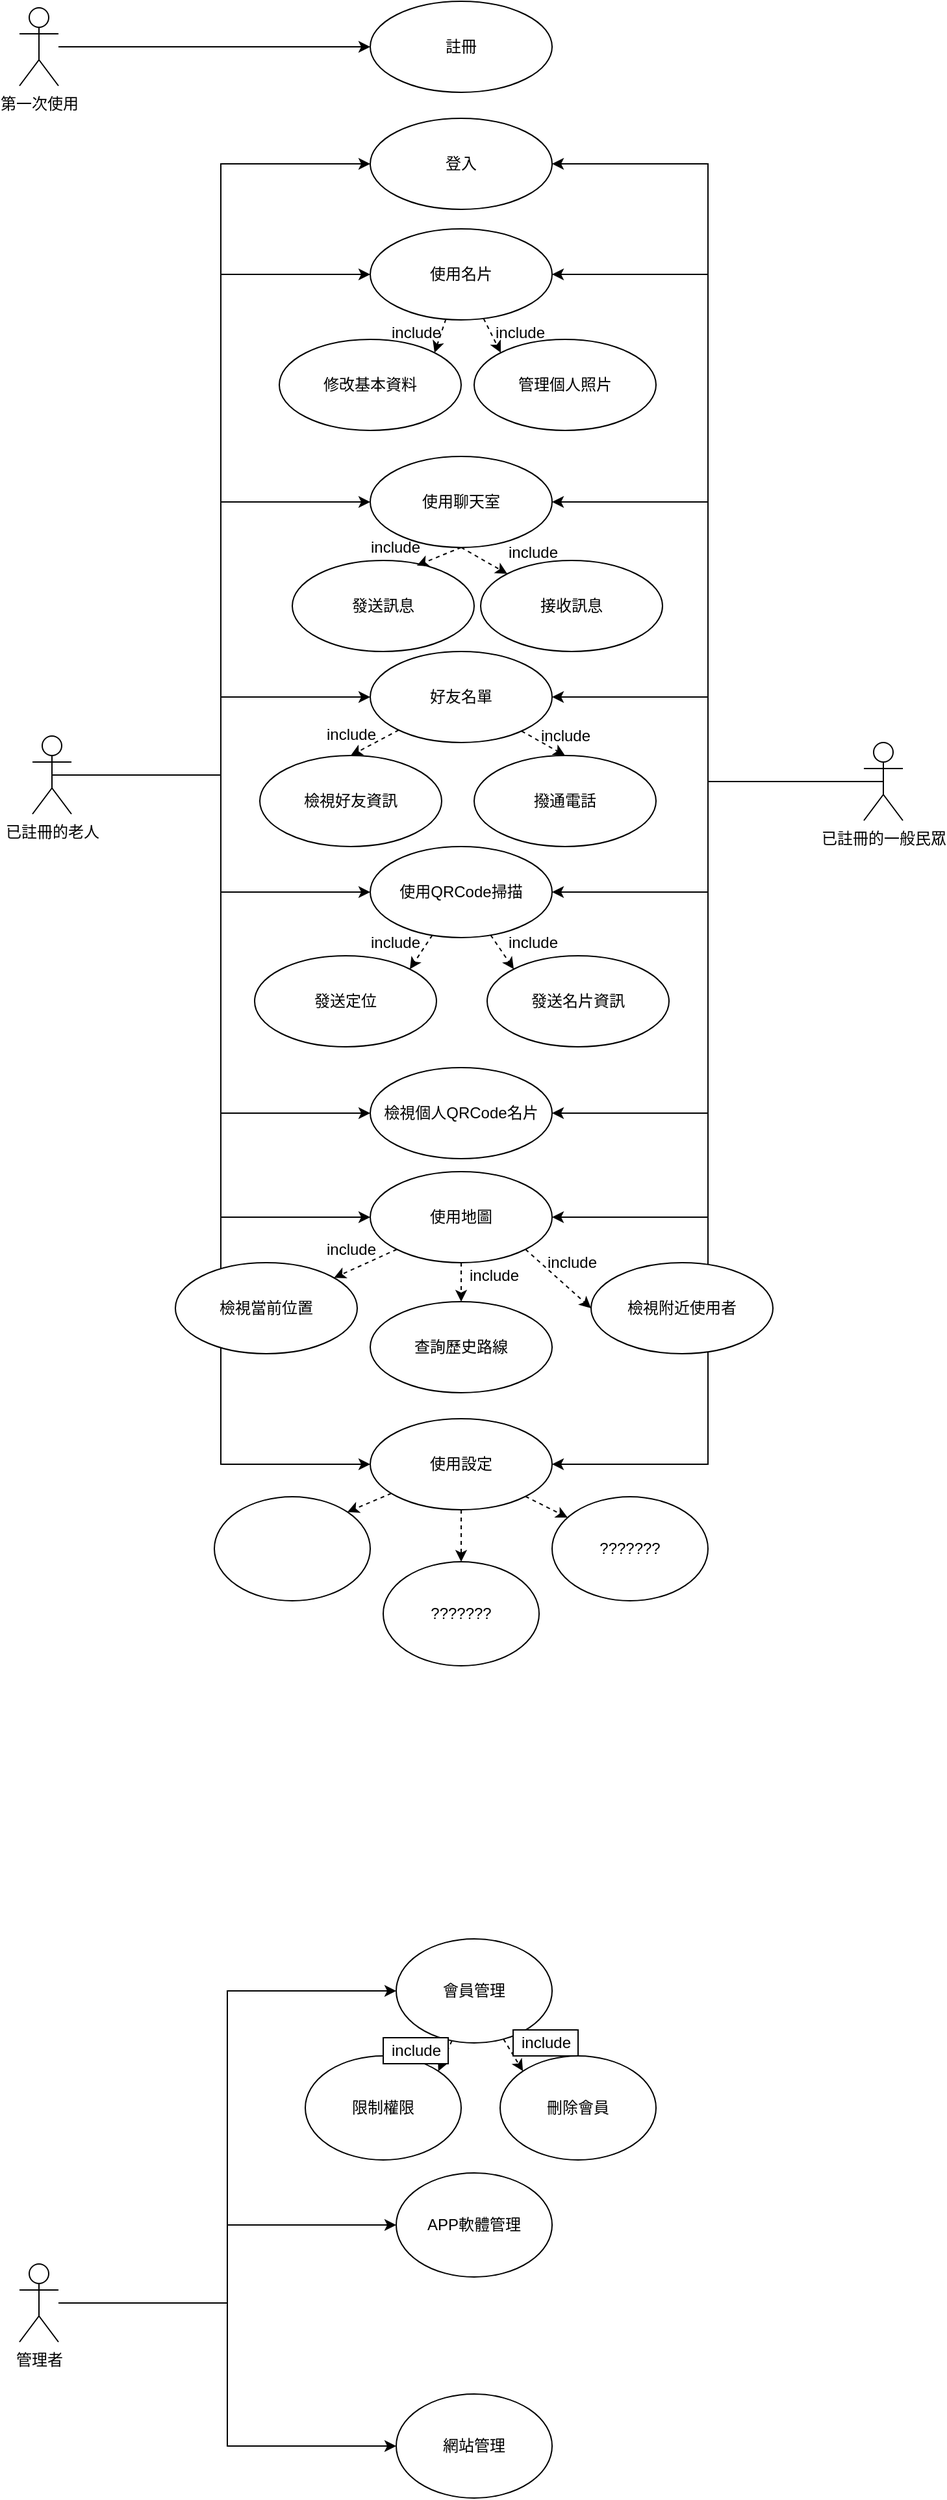 <mxfile version="15.6.8" type="github" pages="2">
  <diagram id="3pQnXrzSG3vX-jDDkCfl" name="使用個案圖">
    <mxGraphModel dx="1038" dy="536" grid="1" gridSize="10" guides="1" tooltips="1" connect="1" arrows="1" fold="1" page="1" pageScale="1" pageWidth="827" pageHeight="1169" math="0" shadow="0">
      <root>
        <mxCell id="0" />
        <mxCell id="1" parent="0" />
        <mxCell id="MmpGkMe2nX216u95FJ8I-1" value="註冊" style="ellipse;whiteSpace=wrap;html=1;fillColor=default;strokeColor=default;fontColor=default;" parent="1" vertex="1">
          <mxGeometry x="370" y="30" width="140" height="70" as="geometry" />
        </mxCell>
        <mxCell id="MmpGkMe2nX216u95FJ8I-3" style="edgeStyle=orthogonalEdgeStyle;rounded=0;orthogonalLoop=1;jettySize=auto;html=1;entryX=0;entryY=0.5;entryDx=0;entryDy=0;" parent="1" source="MmpGkMe2nX216u95FJ8I-2" target="MmpGkMe2nX216u95FJ8I-1" edge="1">
          <mxGeometry relative="1" as="geometry" />
        </mxCell>
        <mxCell id="MmpGkMe2nX216u95FJ8I-2" value="&lt;div&gt;第一次使用&lt;br&gt;&lt;/div&gt;" style="shape=umlActor;verticalLabelPosition=bottom;verticalAlign=top;html=1;fillColor=default;strokeColor=default;fontColor=default;" parent="1" vertex="1">
          <mxGeometry x="100" y="35" width="30" height="60" as="geometry" />
        </mxCell>
        <mxCell id="_9rkQAgJzxw9d2bGMF5m-8" style="edgeStyle=orthogonalEdgeStyle;rounded=0;orthogonalLoop=1;jettySize=auto;html=1;exitX=0.5;exitY=0.5;exitDx=0;exitDy=0;exitPerimeter=0;labelBackgroundColor=default;fontColor=default;strokeColor=default;entryX=0;entryY=0.5;entryDx=0;entryDy=0;" parent="1" source="MmpGkMe2nX216u95FJ8I-4" target="_9rkQAgJzxw9d2bGMF5m-7" edge="1">
          <mxGeometry relative="1" as="geometry">
            <mxPoint x="380" y="280" as="targetPoint" />
          </mxGeometry>
        </mxCell>
        <mxCell id="_9rkQAgJzxw9d2bGMF5m-47" style="edgeStyle=orthogonalEdgeStyle;rounded=0;orthogonalLoop=1;jettySize=auto;html=1;entryX=0;entryY=0.5;entryDx=0;entryDy=0;labelBackgroundColor=default;fontColor=default;endArrow=classic;endFill=1;strokeColor=default;" parent="1" source="MmpGkMe2nX216u95FJ8I-4" target="_9rkQAgJzxw9d2bGMF5m-11" edge="1">
          <mxGeometry relative="1" as="geometry" />
        </mxCell>
        <mxCell id="_9rkQAgJzxw9d2bGMF5m-49" style="edgeStyle=orthogonalEdgeStyle;rounded=0;orthogonalLoop=1;jettySize=auto;html=1;entryX=0;entryY=0.5;entryDx=0;entryDy=0;labelBackgroundColor=default;fontColor=default;endArrow=classic;endFill=1;strokeColor=default;" parent="1" source="MmpGkMe2nX216u95FJ8I-4" target="_9rkQAgJzxw9d2bGMF5m-17" edge="1">
          <mxGeometry relative="1" as="geometry" />
        </mxCell>
        <mxCell id="_9rkQAgJzxw9d2bGMF5m-51" style="edgeStyle=orthogonalEdgeStyle;rounded=0;orthogonalLoop=1;jettySize=auto;html=1;entryX=0;entryY=0.5;entryDx=0;entryDy=0;labelBackgroundColor=default;fontColor=default;endArrow=classic;endFill=1;strokeColor=default;" parent="1" source="MmpGkMe2nX216u95FJ8I-4" target="_9rkQAgJzxw9d2bGMF5m-16" edge="1">
          <mxGeometry relative="1" as="geometry" />
        </mxCell>
        <mxCell id="_9rkQAgJzxw9d2bGMF5m-52" style="edgeStyle=orthogonalEdgeStyle;rounded=0;orthogonalLoop=1;jettySize=auto;html=1;entryX=0;entryY=0.5;entryDx=0;entryDy=0;labelBackgroundColor=default;fontColor=default;endArrow=classic;endFill=1;strokeColor=default;" parent="1" source="MmpGkMe2nX216u95FJ8I-4" target="_9rkQAgJzxw9d2bGMF5m-20" edge="1">
          <mxGeometry relative="1" as="geometry" />
        </mxCell>
        <mxCell id="_9rkQAgJzxw9d2bGMF5m-54" style="edgeStyle=orthogonalEdgeStyle;rounded=0;orthogonalLoop=1;jettySize=auto;html=1;entryX=0;entryY=0.5;entryDx=0;entryDy=0;labelBackgroundColor=default;fontColor=default;endArrow=classic;endFill=1;strokeColor=default;" parent="1" source="MmpGkMe2nX216u95FJ8I-4" target="_9rkQAgJzxw9d2bGMF5m-53" edge="1">
          <mxGeometry relative="1" as="geometry" />
        </mxCell>
        <mxCell id="_9rkQAgJzxw9d2bGMF5m-95" style="edgeStyle=orthogonalEdgeStyle;rounded=0;orthogonalLoop=1;jettySize=auto;html=1;entryX=0;entryY=0.5;entryDx=0;entryDy=0;labelBackgroundColor=default;fontColor=default;endArrow=classic;endFill=1;strokeColor=default;" parent="1" source="MmpGkMe2nX216u95FJ8I-4" target="_9rkQAgJzxw9d2bGMF5m-94" edge="1">
          <mxGeometry relative="1" as="geometry" />
        </mxCell>
        <mxCell id="_9rkQAgJzxw9d2bGMF5m-109" style="edgeStyle=orthogonalEdgeStyle;rounded=0;orthogonalLoop=1;jettySize=auto;html=1;entryX=0;entryY=0.5;entryDx=0;entryDy=0;labelBackgroundColor=default;fontColor=default;endArrow=classic;endFill=1;strokeColor=default;" parent="1" source="MmpGkMe2nX216u95FJ8I-4" target="_9rkQAgJzxw9d2bGMF5m-15" edge="1">
          <mxGeometry relative="1" as="geometry" />
        </mxCell>
        <mxCell id="MmpGkMe2nX216u95FJ8I-4" value="&lt;div&gt;已註冊的老人&lt;/div&gt;&lt;div&gt;&lt;br&gt;&lt;/div&gt;" style="shape=umlActor;verticalLabelPosition=bottom;verticalAlign=top;html=1;fillColor=default;strokeColor=default;fontColor=default;" parent="1" vertex="1">
          <mxGeometry x="110" y="595" width="30" height="60" as="geometry" />
        </mxCell>
        <mxCell id="_9rkQAgJzxw9d2bGMF5m-9" style="edgeStyle=orthogonalEdgeStyle;rounded=0;orthogonalLoop=1;jettySize=auto;html=1;exitX=0.5;exitY=0.5;exitDx=0;exitDy=0;exitPerimeter=0;entryX=1;entryY=0.5;entryDx=0;entryDy=0;labelBackgroundColor=default;fontColor=default;strokeColor=default;" parent="1" source="_9rkQAgJzxw9d2bGMF5m-2" target="_9rkQAgJzxw9d2bGMF5m-7" edge="1">
          <mxGeometry relative="1" as="geometry" />
        </mxCell>
        <mxCell id="_9rkQAgJzxw9d2bGMF5m-59" style="edgeStyle=orthogonalEdgeStyle;rounded=0;orthogonalLoop=1;jettySize=auto;html=1;entryX=1;entryY=0.5;entryDx=0;entryDy=0;labelBackgroundColor=default;fontColor=default;endArrow=classic;endFill=1;strokeColor=default;" parent="1" source="_9rkQAgJzxw9d2bGMF5m-2" target="_9rkQAgJzxw9d2bGMF5m-11" edge="1">
          <mxGeometry relative="1" as="geometry" />
        </mxCell>
        <mxCell id="_9rkQAgJzxw9d2bGMF5m-61" style="edgeStyle=orthogonalEdgeStyle;rounded=0;orthogonalLoop=1;jettySize=auto;html=1;entryX=1;entryY=0.5;entryDx=0;entryDy=0;labelBackgroundColor=default;fontColor=default;endArrow=classic;endFill=1;strokeColor=default;" parent="1" source="_9rkQAgJzxw9d2bGMF5m-2" target="_9rkQAgJzxw9d2bGMF5m-17" edge="1">
          <mxGeometry relative="1" as="geometry" />
        </mxCell>
        <mxCell id="_9rkQAgJzxw9d2bGMF5m-62" style="edgeStyle=orthogonalEdgeStyle;rounded=0;orthogonalLoop=1;jettySize=auto;html=1;entryX=1;entryY=0.5;entryDx=0;entryDy=0;labelBackgroundColor=default;fontColor=default;endArrow=classic;endFill=1;strokeColor=default;" parent="1" source="_9rkQAgJzxw9d2bGMF5m-2" target="_9rkQAgJzxw9d2bGMF5m-15" edge="1">
          <mxGeometry relative="1" as="geometry" />
        </mxCell>
        <mxCell id="_9rkQAgJzxw9d2bGMF5m-63" style="edgeStyle=orthogonalEdgeStyle;rounded=0;orthogonalLoop=1;jettySize=auto;html=1;entryX=1;entryY=0.5;entryDx=0;entryDy=0;labelBackgroundColor=default;fontColor=default;endArrow=classic;endFill=1;strokeColor=default;" parent="1" source="_9rkQAgJzxw9d2bGMF5m-2" target="_9rkQAgJzxw9d2bGMF5m-16" edge="1">
          <mxGeometry relative="1" as="geometry" />
        </mxCell>
        <mxCell id="_9rkQAgJzxw9d2bGMF5m-64" style="edgeStyle=orthogonalEdgeStyle;rounded=0;orthogonalLoop=1;jettySize=auto;html=1;entryX=1;entryY=0.5;entryDx=0;entryDy=0;labelBackgroundColor=default;fontColor=default;endArrow=classic;endFill=1;strokeColor=default;" parent="1" source="_9rkQAgJzxw9d2bGMF5m-2" target="_9rkQAgJzxw9d2bGMF5m-20" edge="1">
          <mxGeometry relative="1" as="geometry" />
        </mxCell>
        <mxCell id="_9rkQAgJzxw9d2bGMF5m-65" style="edgeStyle=orthogonalEdgeStyle;rounded=0;orthogonalLoop=1;jettySize=auto;html=1;entryX=1;entryY=0.5;entryDx=0;entryDy=0;labelBackgroundColor=default;fontColor=default;endArrow=classic;endFill=1;strokeColor=default;" parent="1" source="_9rkQAgJzxw9d2bGMF5m-2" target="_9rkQAgJzxw9d2bGMF5m-53" edge="1">
          <mxGeometry relative="1" as="geometry" />
        </mxCell>
        <mxCell id="_9rkQAgJzxw9d2bGMF5m-96" style="edgeStyle=orthogonalEdgeStyle;rounded=0;orthogonalLoop=1;jettySize=auto;html=1;labelBackgroundColor=default;fontColor=default;endArrow=classic;endFill=1;strokeColor=default;" parent="1" source="_9rkQAgJzxw9d2bGMF5m-2" target="_9rkQAgJzxw9d2bGMF5m-94" edge="1">
          <mxGeometry relative="1" as="geometry" />
        </mxCell>
        <mxCell id="_9rkQAgJzxw9d2bGMF5m-2" value="已註冊的一般民眾" style="shape=umlActor;verticalLabelPosition=bottom;verticalAlign=top;html=1;fillColor=default;strokeColor=default;fontColor=default;" parent="1" vertex="1">
          <mxGeometry x="750" y="600" width="30" height="60" as="geometry" />
        </mxCell>
        <mxCell id="_9rkQAgJzxw9d2bGMF5m-7" value="登入" style="ellipse;whiteSpace=wrap;html=1;fillColor=default;strokeColor=default;fontColor=default;" parent="1" vertex="1">
          <mxGeometry x="370" y="120" width="140" height="70" as="geometry" />
        </mxCell>
        <mxCell id="_9rkQAgJzxw9d2bGMF5m-79" style="edgeStyle=orthogonalEdgeStyle;rounded=0;orthogonalLoop=1;jettySize=auto;html=1;entryX=0;entryY=0.5;entryDx=0;entryDy=0;labelBackgroundColor=default;fontColor=default;endArrow=classic;endFill=1;strokeColor=default;" parent="1" source="_9rkQAgJzxw9d2bGMF5m-10" target="_9rkQAgJzxw9d2bGMF5m-66" edge="1">
          <mxGeometry relative="1" as="geometry" />
        </mxCell>
        <mxCell id="_9rkQAgJzxw9d2bGMF5m-80" style="edgeStyle=orthogonalEdgeStyle;rounded=0;orthogonalLoop=1;jettySize=auto;html=1;entryX=0;entryY=0.5;entryDx=0;entryDy=0;labelBackgroundColor=default;fontColor=default;endArrow=classic;endFill=1;strokeColor=default;" parent="1" source="_9rkQAgJzxw9d2bGMF5m-10" target="_9rkQAgJzxw9d2bGMF5m-77" edge="1">
          <mxGeometry relative="1" as="geometry" />
        </mxCell>
        <mxCell id="_9rkQAgJzxw9d2bGMF5m-81" style="edgeStyle=orthogonalEdgeStyle;rounded=0;orthogonalLoop=1;jettySize=auto;html=1;entryX=0;entryY=0.5;entryDx=0;entryDy=0;labelBackgroundColor=default;fontColor=default;endArrow=classic;endFill=1;strokeColor=default;" parent="1" source="_9rkQAgJzxw9d2bGMF5m-10" target="_9rkQAgJzxw9d2bGMF5m-78" edge="1">
          <mxGeometry relative="1" as="geometry" />
        </mxCell>
        <mxCell id="_9rkQAgJzxw9d2bGMF5m-10" value="管理者" style="shape=umlActor;verticalLabelPosition=bottom;verticalAlign=top;html=1;fillColor=default;strokeColor=default;fontColor=default;" parent="1" vertex="1">
          <mxGeometry x="100" y="1770" width="30" height="60" as="geometry" />
        </mxCell>
        <mxCell id="_9rkQAgJzxw9d2bGMF5m-71" style="rounded=0;orthogonalLoop=1;jettySize=auto;html=1;entryX=0;entryY=0;entryDx=0;entryDy=0;labelBackgroundColor=default;fontColor=default;endArrow=classic;endFill=1;strokeColor=default;dashed=1;" parent="1" source="_9rkQAgJzxw9d2bGMF5m-11" target="_9rkQAgJzxw9d2bGMF5m-70" edge="1">
          <mxGeometry relative="1" as="geometry" />
        </mxCell>
        <mxCell id="_9rkQAgJzxw9d2bGMF5m-72" style="edgeStyle=none;rounded=0;orthogonalLoop=1;jettySize=auto;html=1;entryX=1;entryY=0;entryDx=0;entryDy=0;dashed=1;labelBackgroundColor=default;fontColor=default;endArrow=classic;endFill=1;strokeColor=default;" parent="1" source="_9rkQAgJzxw9d2bGMF5m-11" target="_9rkQAgJzxw9d2bGMF5m-69" edge="1">
          <mxGeometry relative="1" as="geometry" />
        </mxCell>
        <mxCell id="_9rkQAgJzxw9d2bGMF5m-11" value="使用名片" style="ellipse;whiteSpace=wrap;html=1;fillColor=default;strokeColor=default;fontColor=default;" parent="1" vertex="1">
          <mxGeometry x="370" y="205" width="140" height="70" as="geometry" />
        </mxCell>
        <mxCell id="_9rkQAgJzxw9d2bGMF5m-12" value="&lt;div&gt;發送定位&lt;/div&gt;" style="ellipse;whiteSpace=wrap;html=1;fillColor=default;strokeColor=default;fontColor=default;" parent="1" vertex="1">
          <mxGeometry x="281" y="764" width="140" height="70" as="geometry" />
        </mxCell>
        <mxCell id="_9rkQAgJzxw9d2bGMF5m-106" style="edgeStyle=none;rounded=0;orthogonalLoop=1;jettySize=auto;html=1;entryX=0;entryY=0;entryDx=0;entryDy=0;dashed=1;labelBackgroundColor=default;fontColor=default;endArrow=classic;endFill=1;strokeColor=default;" parent="1" source="_9rkQAgJzxw9d2bGMF5m-15" target="_9rkQAgJzxw9d2bGMF5m-103" edge="1">
          <mxGeometry relative="1" as="geometry" />
        </mxCell>
        <mxCell id="_9rkQAgJzxw9d2bGMF5m-107" style="edgeStyle=none;rounded=0;orthogonalLoop=1;jettySize=auto;html=1;entryX=1;entryY=0;entryDx=0;entryDy=0;dashed=1;labelBackgroundColor=default;fontColor=default;endArrow=classic;endFill=1;strokeColor=default;" parent="1" source="_9rkQAgJzxw9d2bGMF5m-15" target="_9rkQAgJzxw9d2bGMF5m-12" edge="1">
          <mxGeometry relative="1" as="geometry" />
        </mxCell>
        <mxCell id="_9rkQAgJzxw9d2bGMF5m-15" value="使用QRCode掃描" style="ellipse;whiteSpace=wrap;html=1;fillColor=default;strokeColor=default;fontColor=default;" parent="1" vertex="1">
          <mxGeometry x="370" y="680" width="140" height="70" as="geometry" />
        </mxCell>
        <mxCell id="_9rkQAgJzxw9d2bGMF5m-16" value="檢視個人QRCode名片" style="ellipse;whiteSpace=wrap;html=1;fillColor=default;strokeColor=default;fontColor=default;" parent="1" vertex="1">
          <mxGeometry x="370" y="850" width="140" height="70" as="geometry" />
        </mxCell>
        <mxCell id="_9rkQAgJzxw9d2bGMF5m-17" value="使用聊天室" style="ellipse;whiteSpace=wrap;html=1;fillColor=default;strokeColor=default;fontColor=default;" parent="1" vertex="1">
          <mxGeometry x="370" y="380" width="140" height="70" as="geometry" />
        </mxCell>
        <mxCell id="_9rkQAgJzxw9d2bGMF5m-18" value="&lt;div&gt;檢視當前位置&lt;/div&gt;" style="ellipse;whiteSpace=wrap;html=1;fillColor=default;strokeColor=default;fontColor=default;" parent="1" vertex="1">
          <mxGeometry x="220" y="1000" width="140" height="70" as="geometry" />
        </mxCell>
        <mxCell id="_9rkQAgJzxw9d2bGMF5m-19" value="查詢歷史路線" style="ellipse;whiteSpace=wrap;html=1;fillColor=default;strokeColor=default;fontColor=default;" parent="1" vertex="1">
          <mxGeometry x="370" y="1030" width="140" height="70" as="geometry" />
        </mxCell>
        <mxCell id="_9rkQAgJzxw9d2bGMF5m-20" value="&lt;div&gt;使用地圖&lt;/div&gt;" style="ellipse;whiteSpace=wrap;html=1;fillColor=default;strokeColor=default;fontColor=default;" parent="1" vertex="1">
          <mxGeometry x="370" y="930" width="140" height="70" as="geometry" />
        </mxCell>
        <mxCell id="_9rkQAgJzxw9d2bGMF5m-21" value="發送訊息" style="ellipse;whiteSpace=wrap;html=1;fillColor=default;strokeColor=default;fontColor=default;" parent="1" vertex="1">
          <mxGeometry x="310" y="460" width="140" height="70" as="geometry" />
        </mxCell>
        <mxCell id="_9rkQAgJzxw9d2bGMF5m-22" value="接收訊息" style="ellipse;whiteSpace=wrap;html=1;fillColor=default;strokeColor=default;fontColor=default;" parent="1" vertex="1">
          <mxGeometry x="455" y="460" width="140" height="70" as="geometry" />
        </mxCell>
        <mxCell id="_9rkQAgJzxw9d2bGMF5m-24" value="" style="endArrow=classic;html=1;rounded=0;labelBackgroundColor=default;fontColor=default;strokeColor=default;entryX=0.685;entryY=0.055;entryDx=0;entryDy=0;entryPerimeter=0;exitX=0.5;exitY=1;exitDx=0;exitDy=0;dashed=1;endFill=1;" parent="1" source="_9rkQAgJzxw9d2bGMF5m-17" target="_9rkQAgJzxw9d2bGMF5m-21" edge="1">
          <mxGeometry width="50" height="50" relative="1" as="geometry">
            <mxPoint x="510" y="350" as="sourcePoint" />
            <mxPoint x="560" y="300" as="targetPoint" />
          </mxGeometry>
        </mxCell>
        <mxCell id="_9rkQAgJzxw9d2bGMF5m-25" value="" style="endArrow=classic;dashed=1;html=1;rounded=0;labelBackgroundColor=default;fontColor=default;strokeColor=default;entryX=0;entryY=0;entryDx=0;entryDy=0;exitX=0.5;exitY=1;exitDx=0;exitDy=0;endFill=1;" parent="1" source="_9rkQAgJzxw9d2bGMF5m-17" target="_9rkQAgJzxw9d2bGMF5m-22" edge="1">
          <mxGeometry width="50" height="50" relative="1" as="geometry">
            <mxPoint x="490" y="490" as="sourcePoint" />
            <mxPoint x="540" y="440" as="targetPoint" />
          </mxGeometry>
        </mxCell>
        <mxCell id="_9rkQAgJzxw9d2bGMF5m-27" value="include" style="text;html=1;align=center;verticalAlign=middle;resizable=0;points=[];autosize=1;strokeColor=none;fillColor=none;fontColor=default;" parent="1" vertex="1">
          <mxGeometry x="364" y="440" width="50" height="20" as="geometry" />
        </mxCell>
        <mxCell id="_9rkQAgJzxw9d2bGMF5m-32" value="" style="endArrow=classic;html=1;rounded=0;dashed=1;labelBackgroundColor=default;fontColor=default;strokeColor=default;exitX=0;exitY=1;exitDx=0;exitDy=0;" parent="1" source="_9rkQAgJzxw9d2bGMF5m-20" target="_9rkQAgJzxw9d2bGMF5m-18" edge="1">
          <mxGeometry width="50" height="50" relative="1" as="geometry">
            <mxPoint x="500" y="850" as="sourcePoint" />
            <mxPoint x="570" y="850" as="targetPoint" />
          </mxGeometry>
        </mxCell>
        <mxCell id="_9rkQAgJzxw9d2bGMF5m-33" value="" style="endArrow=classic;html=1;rounded=0;dashed=1;labelBackgroundColor=default;fontColor=default;strokeColor=default;exitX=0.5;exitY=1;exitDx=0;exitDy=0;" parent="1" source="_9rkQAgJzxw9d2bGMF5m-20" target="_9rkQAgJzxw9d2bGMF5m-19" edge="1">
          <mxGeometry width="50" height="50" relative="1" as="geometry">
            <mxPoint x="502.72" y="900.0" as="sourcePoint" />
            <mxPoint x="580" y="859.6" as="targetPoint" />
          </mxGeometry>
        </mxCell>
        <mxCell id="_9rkQAgJzxw9d2bGMF5m-34" value="檢視附近使用者" style="ellipse;whiteSpace=wrap;html=1;fillColor=default;strokeColor=default;fontColor=default;" parent="1" vertex="1">
          <mxGeometry x="540" y="1000" width="140" height="70" as="geometry" />
        </mxCell>
        <mxCell id="_9rkQAgJzxw9d2bGMF5m-36" value="include" style="text;html=1;align=center;verticalAlign=middle;resizable=0;points=[];autosize=1;strokeColor=none;fillColor=none;fontColor=default;" parent="1" vertex="1">
          <mxGeometry x="364" y="744" width="50" height="20" as="geometry" />
        </mxCell>
        <mxCell id="_9rkQAgJzxw9d2bGMF5m-37" value="include" style="text;html=1;align=center;verticalAlign=middle;resizable=0;points=[];autosize=1;strokeColor=none;fillColor=none;fontColor=default;" parent="1" vertex="1">
          <mxGeometry x="330" y="980" width="50" height="20" as="geometry" />
        </mxCell>
        <mxCell id="_9rkQAgJzxw9d2bGMF5m-38" value="include" style="text;html=1;align=center;verticalAlign=middle;resizable=0;points=[];autosize=1;strokeColor=none;fillColor=none;fontColor=default;" parent="1" vertex="1">
          <mxGeometry x="440" y="1000" width="50" height="20" as="geometry" />
        </mxCell>
        <mxCell id="_9rkQAgJzxw9d2bGMF5m-41" value="include" style="text;html=1;align=center;verticalAlign=middle;resizable=0;points=[];autosize=1;strokeColor=none;fillColor=none;fontColor=default;" parent="1" vertex="1">
          <mxGeometry x="500" y="990" width="50" height="20" as="geometry" />
        </mxCell>
        <mxCell id="_9rkQAgJzxw9d2bGMF5m-43" value="" style="endArrow=classic;html=1;rounded=0;dashed=1;labelBackgroundColor=default;fontColor=default;strokeColor=default;entryX=0;entryY=0.5;entryDx=0;entryDy=0;exitX=1;exitY=1;exitDx=0;exitDy=0;" parent="1" source="_9rkQAgJzxw9d2bGMF5m-20" target="_9rkQAgJzxw9d2bGMF5m-34" edge="1">
          <mxGeometry width="50" height="50" relative="1" as="geometry">
            <mxPoint x="520" y="665" as="sourcePoint" />
            <mxPoint x="590" y="665" as="targetPoint" />
          </mxGeometry>
        </mxCell>
        <mxCell id="_9rkQAgJzxw9d2bGMF5m-88" style="edgeStyle=none;rounded=0;orthogonalLoop=1;jettySize=auto;html=1;dashed=1;labelBackgroundColor=default;fontColor=default;endArrow=classic;endFill=1;strokeColor=default;" parent="1" source="_9rkQAgJzxw9d2bGMF5m-53" target="_9rkQAgJzxw9d2bGMF5m-87" edge="1">
          <mxGeometry relative="1" as="geometry" />
        </mxCell>
        <mxCell id="_9rkQAgJzxw9d2bGMF5m-91" style="edgeStyle=none;rounded=0;orthogonalLoop=1;jettySize=auto;html=1;entryX=0.5;entryY=0;entryDx=0;entryDy=0;dashed=1;labelBackgroundColor=default;fontColor=default;endArrow=classic;endFill=1;strokeColor=default;" parent="1" source="_9rkQAgJzxw9d2bGMF5m-53" target="_9rkQAgJzxw9d2bGMF5m-89" edge="1">
          <mxGeometry relative="1" as="geometry" />
        </mxCell>
        <mxCell id="_9rkQAgJzxw9d2bGMF5m-92" style="edgeStyle=none;rounded=0;orthogonalLoop=1;jettySize=auto;html=1;entryX=1;entryY=0;entryDx=0;entryDy=0;dashed=1;labelBackgroundColor=default;fontColor=default;endArrow=classic;endFill=1;strokeColor=default;" parent="1" source="_9rkQAgJzxw9d2bGMF5m-53" target="_9rkQAgJzxw9d2bGMF5m-90" edge="1">
          <mxGeometry relative="1" as="geometry" />
        </mxCell>
        <mxCell id="_9rkQAgJzxw9d2bGMF5m-53" value="使用設定" style="ellipse;whiteSpace=wrap;html=1;fillColor=default;strokeColor=default;fontColor=default;" parent="1" vertex="1">
          <mxGeometry x="370" y="1120" width="140" height="70" as="geometry" />
        </mxCell>
        <mxCell id="_9rkQAgJzxw9d2bGMF5m-82" style="rounded=0;orthogonalLoop=1;jettySize=auto;html=1;entryX=1;entryY=0;entryDx=0;entryDy=0;labelBackgroundColor=default;fontColor=default;endArrow=classic;endFill=1;strokeColor=default;dashed=1;" parent="1" source="_9rkQAgJzxw9d2bGMF5m-66" target="_9rkQAgJzxw9d2bGMF5m-68" edge="1">
          <mxGeometry relative="1" as="geometry" />
        </mxCell>
        <mxCell id="_9rkQAgJzxw9d2bGMF5m-83" style="edgeStyle=none;rounded=0;orthogonalLoop=1;jettySize=auto;html=1;entryX=0;entryY=0;entryDx=0;entryDy=0;dashed=1;labelBackgroundColor=default;fontColor=default;endArrow=classic;endFill=1;strokeColor=default;" parent="1" source="_9rkQAgJzxw9d2bGMF5m-66" target="_9rkQAgJzxw9d2bGMF5m-67" edge="1">
          <mxGeometry relative="1" as="geometry" />
        </mxCell>
        <mxCell id="_9rkQAgJzxw9d2bGMF5m-66" value="會員管理" style="ellipse;whiteSpace=wrap;html=1;fontColor=default;strokeColor=default;fillColor=default;" parent="1" vertex="1">
          <mxGeometry x="390" y="1520" width="120" height="80" as="geometry" />
        </mxCell>
        <mxCell id="_9rkQAgJzxw9d2bGMF5m-67" value="刪除會員" style="ellipse;whiteSpace=wrap;html=1;fontColor=default;strokeColor=default;fillColor=default;" parent="1" vertex="1">
          <mxGeometry x="470" y="1610" width="120" height="80" as="geometry" />
        </mxCell>
        <mxCell id="_9rkQAgJzxw9d2bGMF5m-68" value="&lt;div&gt;限制權限&lt;br&gt;&lt;/div&gt;" style="ellipse;whiteSpace=wrap;html=1;fontColor=default;strokeColor=default;fillColor=default;" parent="1" vertex="1">
          <mxGeometry x="320" y="1610" width="120" height="80" as="geometry" />
        </mxCell>
        <mxCell id="_9rkQAgJzxw9d2bGMF5m-69" value="修改基本資料" style="ellipse;whiteSpace=wrap;html=1;fillColor=default;strokeColor=default;fontColor=default;" parent="1" vertex="1">
          <mxGeometry x="300" y="290" width="140" height="70" as="geometry" />
        </mxCell>
        <mxCell id="_9rkQAgJzxw9d2bGMF5m-70" value="管理個人照片" style="ellipse;whiteSpace=wrap;html=1;fillColor=default;strokeColor=default;fontColor=default;" parent="1" vertex="1">
          <mxGeometry x="450" y="290" width="140" height="70" as="geometry" />
        </mxCell>
        <mxCell id="_9rkQAgJzxw9d2bGMF5m-74" value="include" style="text;html=1;align=center;verticalAlign=middle;resizable=0;points=[];autosize=1;strokeColor=none;fillColor=none;fontColor=default;" parent="1" vertex="1">
          <mxGeometry x="460" y="275" width="50" height="20" as="geometry" />
        </mxCell>
        <mxCell id="_9rkQAgJzxw9d2bGMF5m-75" value="include" style="text;html=1;align=center;verticalAlign=middle;resizable=0;points=[];autosize=1;strokeColor=none;fillColor=none;fontColor=default;" parent="1" vertex="1">
          <mxGeometry x="380" y="275" width="50" height="20" as="geometry" />
        </mxCell>
        <mxCell id="_9rkQAgJzxw9d2bGMF5m-77" value="APP軟體管理" style="ellipse;whiteSpace=wrap;html=1;fontColor=default;strokeColor=default;fillColor=default;" parent="1" vertex="1">
          <mxGeometry x="390" y="1700" width="120" height="80" as="geometry" />
        </mxCell>
        <mxCell id="_9rkQAgJzxw9d2bGMF5m-78" value="網站管理" style="ellipse;whiteSpace=wrap;html=1;fontColor=default;strokeColor=default;fillColor=default;" parent="1" vertex="1">
          <mxGeometry x="390" y="1870" width="120" height="80" as="geometry" />
        </mxCell>
        <mxCell id="_9rkQAgJzxw9d2bGMF5m-84" value="include" style="text;html=1;align=center;verticalAlign=middle;resizable=0;points=[];autosize=1;strokeColor=default;fillColor=default;fontColor=default;" parent="1" vertex="1">
          <mxGeometry x="480" y="1590" width="50" height="20" as="geometry" />
        </mxCell>
        <mxCell id="_9rkQAgJzxw9d2bGMF5m-85" value="include" style="text;html=1;align=center;verticalAlign=middle;resizable=0;points=[];autosize=1;strokeColor=default;fillColor=default;fontColor=default;" parent="1" vertex="1">
          <mxGeometry x="380" y="1596" width="50" height="20" as="geometry" />
        </mxCell>
        <mxCell id="_9rkQAgJzxw9d2bGMF5m-87" value="???????" style="ellipse;whiteSpace=wrap;html=1;fontColor=default;strokeColor=default;fillColor=default;" parent="1" vertex="1">
          <mxGeometry x="510" y="1180" width="120" height="80" as="geometry" />
        </mxCell>
        <mxCell id="_9rkQAgJzxw9d2bGMF5m-89" value="???????" style="ellipse;whiteSpace=wrap;html=1;fontColor=default;strokeColor=default;fillColor=default;" parent="1" vertex="1">
          <mxGeometry x="380" y="1230" width="120" height="80" as="geometry" />
        </mxCell>
        <mxCell id="_9rkQAgJzxw9d2bGMF5m-90" value="" style="ellipse;whiteSpace=wrap;html=1;fontColor=default;strokeColor=default;fillColor=default;" parent="1" vertex="1">
          <mxGeometry x="250" y="1180" width="120" height="80" as="geometry" />
        </mxCell>
        <mxCell id="_9rkQAgJzxw9d2bGMF5m-93" value="include" style="text;html=1;align=center;verticalAlign=middle;resizable=0;points=[];autosize=1;strokeColor=none;fillColor=none;fontColor=default;" parent="1" vertex="1">
          <mxGeometry x="470" y="444" width="50" height="20" as="geometry" />
        </mxCell>
        <mxCell id="_9rkQAgJzxw9d2bGMF5m-101" style="edgeStyle=none;rounded=0;orthogonalLoop=1;jettySize=auto;html=1;entryX=0.5;entryY=0;entryDx=0;entryDy=0;dashed=1;labelBackgroundColor=default;fontColor=default;endArrow=classic;endFill=1;strokeColor=default;" parent="1" source="_9rkQAgJzxw9d2bGMF5m-94" target="_9rkQAgJzxw9d2bGMF5m-100" edge="1">
          <mxGeometry relative="1" as="geometry" />
        </mxCell>
        <mxCell id="_9rkQAgJzxw9d2bGMF5m-111" style="rounded=0;orthogonalLoop=1;jettySize=auto;html=1;entryX=0.5;entryY=0;entryDx=0;entryDy=0;labelBackgroundColor=default;fontColor=default;endArrow=classic;endFill=1;strokeColor=default;dashed=1;" parent="1" source="_9rkQAgJzxw9d2bGMF5m-94" target="_9rkQAgJzxw9d2bGMF5m-110" edge="1">
          <mxGeometry relative="1" as="geometry" />
        </mxCell>
        <mxCell id="_9rkQAgJzxw9d2bGMF5m-94" value="好友名單" style="ellipse;whiteSpace=wrap;html=1;fillColor=default;strokeColor=default;fontColor=default;" parent="1" vertex="1">
          <mxGeometry x="370" y="530" width="140" height="70" as="geometry" />
        </mxCell>
        <mxCell id="_9rkQAgJzxw9d2bGMF5m-100" value="撥通電話" style="ellipse;whiteSpace=wrap;html=1;fillColor=default;strokeColor=default;fontColor=default;" parent="1" vertex="1">
          <mxGeometry x="450" y="610" width="140" height="70" as="geometry" />
        </mxCell>
        <mxCell id="_9rkQAgJzxw9d2bGMF5m-102" value="include" style="text;html=1;align=center;verticalAlign=middle;resizable=0;points=[];autosize=1;strokeColor=none;fillColor=none;fontColor=default;" parent="1" vertex="1">
          <mxGeometry x="495" y="585" width="50" height="20" as="geometry" />
        </mxCell>
        <mxCell id="_9rkQAgJzxw9d2bGMF5m-103" value="&lt;div&gt;發送名片資訊&lt;/div&gt;" style="ellipse;whiteSpace=wrap;html=1;fillColor=default;strokeColor=default;fontColor=default;" parent="1" vertex="1">
          <mxGeometry x="460" y="764" width="140" height="70" as="geometry" />
        </mxCell>
        <mxCell id="_9rkQAgJzxw9d2bGMF5m-108" value="include" style="text;html=1;align=center;verticalAlign=middle;resizable=0;points=[];autosize=1;strokeColor=none;fillColor=none;fontColor=default;" parent="1" vertex="1">
          <mxGeometry x="470" y="744" width="50" height="20" as="geometry" />
        </mxCell>
        <mxCell id="_9rkQAgJzxw9d2bGMF5m-110" value="檢視好友資訊" style="ellipse;whiteSpace=wrap;html=1;fillColor=default;strokeColor=default;fontColor=default;" parent="1" vertex="1">
          <mxGeometry x="285" y="610" width="140" height="70" as="geometry" />
        </mxCell>
        <mxCell id="_9rkQAgJzxw9d2bGMF5m-112" value="include" style="text;html=1;align=center;verticalAlign=middle;resizable=0;points=[];autosize=1;strokeColor=none;fillColor=none;fontColor=default;" parent="1" vertex="1">
          <mxGeometry x="330" y="584" width="50" height="20" as="geometry" />
        </mxCell>
      </root>
    </mxGraphModel>
  </diagram>
  <diagram id="oRZPYh8oWozTRt_1Wizs" name="系統架構圖">
    <mxGraphModel dx="2310" dy="1935" grid="1" gridSize="10" guides="1" tooltips="1" connect="1" arrows="1" fold="1" page="1" pageScale="1" pageWidth="827" pageHeight="1169" math="0" shadow="0">
      <root>
        <mxCell id="4ApaT6Z3H_CgirJTreJi-0" />
        <mxCell id="4ApaT6Z3H_CgirJTreJi-1" parent="4ApaT6Z3H_CgirJTreJi-0" />
        <mxCell id="Cf6W3gzqJsI0GWDKDG9G-53" value="" style="edgeStyle=orthogonalEdgeStyle;rounded=0;orthogonalLoop=1;jettySize=auto;html=1;" edge="1" parent="4ApaT6Z3H_CgirJTreJi-1" source="Cf6W3gzqJsI0GWDKDG9G-0" target="Cf6W3gzqJsI0GWDKDG9G-7">
          <mxGeometry relative="1" as="geometry" />
        </mxCell>
        <mxCell id="Cf6W3gzqJsI0GWDKDG9G-0" value="APP" style="rounded=0;whiteSpace=wrap;html=1;" vertex="1" parent="4ApaT6Z3H_CgirJTreJi-1">
          <mxGeometry x="354" y="30" width="120" height="60" as="geometry" />
        </mxCell>
        <mxCell id="Cf6W3gzqJsI0GWDKDG9G-1" value="使用者" style="rounded=0;whiteSpace=wrap;html=1;" vertex="1" parent="4ApaT6Z3H_CgirJTreJi-1">
          <mxGeometry x="-50" y="150" width="120" height="60" as="geometry" />
        </mxCell>
        <mxCell id="Cf6W3gzqJsI0GWDKDG9G-2" value="網頁" style="rounded=0;whiteSpace=wrap;html=1;" vertex="1" parent="4ApaT6Z3H_CgirJTreJi-1">
          <mxGeometry x="540" y="30" width="120" height="60" as="geometry" />
        </mxCell>
        <mxCell id="Cf6W3gzqJsI0GWDKDG9G-3" value="" style="endArrow=none;html=1;rounded=0;entryX=0.5;entryY=1;entryDx=0;entryDy=0;exitX=0.5;exitY=0;exitDx=0;exitDy=0;edgeStyle=orthogonalEdgeStyle;" edge="1" parent="4ApaT6Z3H_CgirJTreJi-1" source="Cf6W3gzqJsI0GWDKDG9G-1" target="Cf6W3gzqJsI0GWDKDG9G-0">
          <mxGeometry width="50" height="50" relative="1" as="geometry">
            <mxPoint x="390" y="180" as="sourcePoint" />
            <mxPoint x="440" y="130" as="targetPoint" />
          </mxGeometry>
        </mxCell>
        <mxCell id="Cf6W3gzqJsI0GWDKDG9G-6" value="登入" style="rounded=0;whiteSpace=wrap;html=1;" vertex="1" parent="4ApaT6Z3H_CgirJTreJi-1">
          <mxGeometry x="-260" y="240" width="70" height="60" as="geometry" />
        </mxCell>
        <mxCell id="Cf6W3gzqJsI0GWDKDG9G-7" value="管理員" style="rounded=0;whiteSpace=wrap;html=1;" vertex="1" parent="4ApaT6Z3H_CgirJTreJi-1">
          <mxGeometry x="260" y="150" width="120" height="60" as="geometry" />
        </mxCell>
        <mxCell id="Cf6W3gzqJsI0GWDKDG9G-8" value="使用者" style="rounded=0;whiteSpace=wrap;html=1;" vertex="1" parent="4ApaT6Z3H_CgirJTreJi-1">
          <mxGeometry x="660" y="150" width="120" height="60" as="geometry" />
        </mxCell>
        <mxCell id="Cf6W3gzqJsI0GWDKDG9G-9" value="管理者" style="rounded=0;whiteSpace=wrap;html=1;" vertex="1" parent="4ApaT6Z3H_CgirJTreJi-1">
          <mxGeometry x="790" y="150" width="120" height="60" as="geometry" />
        </mxCell>
        <mxCell id="Cf6W3gzqJsI0GWDKDG9G-12" value="" style="endArrow=none;html=1;rounded=0;entryX=0.5;entryY=1;entryDx=0;entryDy=0;exitX=0.5;exitY=0;exitDx=0;exitDy=0;edgeStyle=orthogonalEdgeStyle;" edge="1" parent="4ApaT6Z3H_CgirJTreJi-1" source="Cf6W3gzqJsI0GWDKDG9G-6" target="Cf6W3gzqJsI0GWDKDG9G-1">
          <mxGeometry width="50" height="50" relative="1" as="geometry">
            <mxPoint x="80" y="250" as="sourcePoint" />
            <mxPoint x="310" y="220" as="targetPoint" />
          </mxGeometry>
        </mxCell>
        <mxCell id="Cf6W3gzqJsI0GWDKDG9G-13" value="" style="endArrow=none;html=1;rounded=0;entryX=0.5;entryY=1;entryDx=0;entryDy=0;exitX=0.5;exitY=0;exitDx=0;exitDy=0;edgeStyle=orthogonalEdgeStyle;" edge="1" parent="4ApaT6Z3H_CgirJTreJi-1" source="Cf6W3gzqJsI0GWDKDG9G-49" target="Cf6W3gzqJsI0GWDKDG9G-1">
          <mxGeometry width="50" height="50" relative="1" as="geometry">
            <mxPoint x="210" y="250" as="sourcePoint" />
            <mxPoint x="310" y="220" as="targetPoint" />
          </mxGeometry>
        </mxCell>
        <mxCell id="Cf6W3gzqJsI0GWDKDG9G-14" value="" style="endArrow=none;html=1;rounded=0;entryX=0.5;entryY=1;entryDx=0;entryDy=0;exitX=0.5;exitY=0;exitDx=0;exitDy=0;edgeStyle=orthogonalEdgeStyle;" edge="1" parent="4ApaT6Z3H_CgirJTreJi-1" source="Cf6W3gzqJsI0GWDKDG9G-8" target="Cf6W3gzqJsI0GWDKDG9G-2">
          <mxGeometry width="50" height="50" relative="1" as="geometry">
            <mxPoint x="420" y="250" as="sourcePoint" />
            <mxPoint x="520" y="220" as="targetPoint" />
          </mxGeometry>
        </mxCell>
        <mxCell id="Cf6W3gzqJsI0GWDKDG9G-15" value="" style="endArrow=none;html=1;rounded=0;entryX=0.5;entryY=1;entryDx=0;entryDy=0;exitX=0.5;exitY=0;exitDx=0;exitDy=0;edgeStyle=orthogonalEdgeStyle;" edge="1" parent="4ApaT6Z3H_CgirJTreJi-1" source="Cf6W3gzqJsI0GWDKDG9G-9" target="Cf6W3gzqJsI0GWDKDG9G-2">
          <mxGeometry width="50" height="50" relative="1" as="geometry">
            <mxPoint x="510" y="250" as="sourcePoint" />
            <mxPoint x="550" y="220" as="targetPoint" />
          </mxGeometry>
        </mxCell>
        <mxCell id="Cf6W3gzqJsI0GWDKDG9G-17" value="個人名片" style="rounded=0;whiteSpace=wrap;html=1;" vertex="1" parent="4ApaT6Z3H_CgirJTreJi-1">
          <mxGeometry x="-580" y="330" width="70" height="60" as="geometry" />
        </mxCell>
        <mxCell id="Cf6W3gzqJsI0GWDKDG9G-18" value="群組" style="rounded=0;whiteSpace=wrap;html=1;" vertex="1" parent="4ApaT6Z3H_CgirJTreJi-1">
          <mxGeometry x="-360" y="330" width="70" height="60" as="geometry" />
        </mxCell>
        <mxCell id="Cf6W3gzqJsI0GWDKDG9G-19" value="地圖" style="rounded=0;whiteSpace=wrap;html=1;" vertex="1" parent="4ApaT6Z3H_CgirJTreJi-1">
          <mxGeometry x="-120" y="330" width="70" height="60" as="geometry" />
        </mxCell>
        <mxCell id="Cf6W3gzqJsI0GWDKDG9G-20" value="設定" style="rounded=0;whiteSpace=wrap;html=1;" vertex="1" parent="4ApaT6Z3H_CgirJTreJi-1">
          <mxGeometry x="140" y="330" width="70" height="60" as="geometry" />
        </mxCell>
        <mxCell id="Cf6W3gzqJsI0GWDKDG9G-21" value="" style="endArrow=none;html=1;rounded=0;entryX=0.5;entryY=1;entryDx=0;entryDy=0;exitX=0.5;exitY=0;exitDx=0;exitDy=0;edgeStyle=orthogonalEdgeStyle;" edge="1" parent="4ApaT6Z3H_CgirJTreJi-1" source="Cf6W3gzqJsI0GWDKDG9G-17" target="Cf6W3gzqJsI0GWDKDG9G-6">
          <mxGeometry width="50" height="50" relative="1" as="geometry">
            <mxPoint x="-20" y="250" as="sourcePoint" />
            <mxPoint x="200" y="220" as="targetPoint" />
          </mxGeometry>
        </mxCell>
        <mxCell id="Cf6W3gzqJsI0GWDKDG9G-22" value="" style="endArrow=none;html=1;rounded=0;entryX=0.5;entryY=1;entryDx=0;entryDy=0;exitX=0.5;exitY=0;exitDx=0;exitDy=0;edgeStyle=orthogonalEdgeStyle;" edge="1" parent="4ApaT6Z3H_CgirJTreJi-1" source="Cf6W3gzqJsI0GWDKDG9G-18" target="Cf6W3gzqJsI0GWDKDG9G-6">
          <mxGeometry width="50" height="50" relative="1" as="geometry">
            <mxPoint x="-140" y="340" as="sourcePoint" />
            <mxPoint x="-20" y="310" as="targetPoint" />
          </mxGeometry>
        </mxCell>
        <mxCell id="Cf6W3gzqJsI0GWDKDG9G-23" value="" style="endArrow=none;html=1;rounded=0;entryX=0.5;entryY=1;entryDx=0;entryDy=0;exitX=0.5;exitY=0;exitDx=0;exitDy=0;edgeStyle=orthogonalEdgeStyle;" edge="1" parent="4ApaT6Z3H_CgirJTreJi-1" source="Cf6W3gzqJsI0GWDKDG9G-19" target="Cf6W3gzqJsI0GWDKDG9G-6">
          <mxGeometry width="50" height="50" relative="1" as="geometry">
            <mxPoint x="-60" y="340" as="sourcePoint" />
            <mxPoint x="-20" y="310" as="targetPoint" />
          </mxGeometry>
        </mxCell>
        <mxCell id="Cf6W3gzqJsI0GWDKDG9G-24" value="" style="endArrow=none;html=1;rounded=0;entryX=0.5;entryY=1;entryDx=0;entryDy=0;exitX=0.5;exitY=0;exitDx=0;exitDy=0;edgeStyle=orthogonalEdgeStyle;" edge="1" parent="4ApaT6Z3H_CgirJTreJi-1" source="Cf6W3gzqJsI0GWDKDG9G-20" target="Cf6W3gzqJsI0GWDKDG9G-6">
          <mxGeometry width="50" height="50" relative="1" as="geometry">
            <mxPoint x="20" y="340" as="sourcePoint" />
            <mxPoint x="-20" y="310" as="targetPoint" />
          </mxGeometry>
        </mxCell>
        <mxCell id="Cf6W3gzqJsI0GWDKDG9G-25" value="&lt;div&gt;個人資訊&lt;/div&gt;&lt;div&gt;QR code&lt;br&gt;&lt;/div&gt;" style="rounded=0;whiteSpace=wrap;html=1;" vertex="1" parent="4ApaT6Z3H_CgirJTreJi-1">
          <mxGeometry x="-650" y="410" width="70" height="60" as="geometry" />
        </mxCell>
        <mxCell id="Cf6W3gzqJsI0GWDKDG9G-27" value="&lt;div&gt;QR code&lt;/div&gt;&lt;div&gt;掃描&lt;/div&gt;" style="rounded=0;whiteSpace=wrap;html=1;" vertex="1" parent="4ApaT6Z3H_CgirJTreJi-1">
          <mxGeometry x="-510" y="410" width="70" height="60" as="geometry" />
        </mxCell>
        <mxCell id="Cf6W3gzqJsI0GWDKDG9G-28" value="" style="endArrow=none;html=1;rounded=0;entryX=0.5;entryY=1;entryDx=0;entryDy=0;exitX=0.5;exitY=0;exitDx=0;exitDy=0;edgeStyle=orthogonalEdgeStyle;" edge="1" parent="4ApaT6Z3H_CgirJTreJi-1" source="Cf6W3gzqJsI0GWDKDG9G-25" target="Cf6W3gzqJsI0GWDKDG9G-17">
          <mxGeometry width="50" height="50" relative="1" as="geometry">
            <mxPoint x="-435" y="340" as="sourcePoint" />
            <mxPoint x="-130" y="310" as="targetPoint" />
          </mxGeometry>
        </mxCell>
        <mxCell id="Cf6W3gzqJsI0GWDKDG9G-29" value="" style="endArrow=none;html=1;rounded=0;entryX=0.5;entryY=1;entryDx=0;entryDy=0;exitX=0.5;exitY=0;exitDx=0;exitDy=0;edgeStyle=orthogonalEdgeStyle;" edge="1" parent="4ApaT6Z3H_CgirJTreJi-1" source="Cf6W3gzqJsI0GWDKDG9G-27" target="Cf6W3gzqJsI0GWDKDG9G-17">
          <mxGeometry width="50" height="50" relative="1" as="geometry">
            <mxPoint x="-505" y="420" as="sourcePoint" />
            <mxPoint x="-435" y="400" as="targetPoint" />
          </mxGeometry>
        </mxCell>
        <mxCell id="Cf6W3gzqJsI0GWDKDG9G-30" value="群組聊天室" style="rounded=0;whiteSpace=wrap;html=1;" vertex="1" parent="4ApaT6Z3H_CgirJTreJi-1">
          <mxGeometry x="-290" y="410" width="70" height="60" as="geometry" />
        </mxCell>
        <mxCell id="Cf6W3gzqJsI0GWDKDG9G-31" value="" style="endArrow=none;html=1;rounded=0;exitX=0.5;exitY=0;exitDx=0;exitDy=0;edgeStyle=orthogonalEdgeStyle;entryX=0.5;entryY=1;entryDx=0;entryDy=0;" edge="1" parent="4ApaT6Z3H_CgirJTreJi-1" source="Cf6W3gzqJsI0GWDKDG9G-30" target="Cf6W3gzqJsI0GWDKDG9G-18">
          <mxGeometry width="50" height="50" relative="1" as="geometry">
            <mxPoint x="-205" y="430" as="sourcePoint" />
            <mxPoint x="-240" y="350" as="targetPoint" />
          </mxGeometry>
        </mxCell>
        <mxCell id="Cf6W3gzqJsI0GWDKDG9G-32" value="個人電話" style="rounded=0;whiteSpace=wrap;html=1;" vertex="1" parent="4ApaT6Z3H_CgirJTreJi-1">
          <mxGeometry x="-430" y="410" width="70" height="60" as="geometry" />
        </mxCell>
        <mxCell id="Cf6W3gzqJsI0GWDKDG9G-33" value="" style="endArrow=none;html=1;rounded=0;exitX=0.5;exitY=0;exitDx=0;exitDy=0;edgeStyle=orthogonalEdgeStyle;entryX=0.5;entryY=1;entryDx=0;entryDy=0;" edge="1" parent="4ApaT6Z3H_CgirJTreJi-1" source="Cf6W3gzqJsI0GWDKDG9G-32" target="Cf6W3gzqJsI0GWDKDG9G-18">
          <mxGeometry width="50" height="50" relative="1" as="geometry">
            <mxPoint x="-330" y="430" as="sourcePoint" />
            <mxPoint x="-390" y="390" as="targetPoint" />
          </mxGeometry>
        </mxCell>
        <mxCell id="Cf6W3gzqJsI0GWDKDG9G-34" value="歷史路線" style="rounded=0;whiteSpace=wrap;html=1;" vertex="1" parent="4ApaT6Z3H_CgirJTreJi-1">
          <mxGeometry x="-120" y="410" width="70" height="60" as="geometry" />
        </mxCell>
        <mxCell id="Cf6W3gzqJsI0GWDKDG9G-35" value="" style="endArrow=none;html=1;rounded=0;exitX=0.5;exitY=0;exitDx=0;exitDy=0;edgeStyle=orthogonalEdgeStyle;entryX=0.5;entryY=1;entryDx=0;entryDy=0;" edge="1" parent="4ApaT6Z3H_CgirJTreJi-1" source="Cf6W3gzqJsI0GWDKDG9G-34" target="Cf6W3gzqJsI0GWDKDG9G-19">
          <mxGeometry width="50" height="50" relative="1" as="geometry">
            <mxPoint x="-185" y="450" as="sourcePoint" />
            <mxPoint x="-245" y="410" as="targetPoint" />
          </mxGeometry>
        </mxCell>
        <mxCell id="Cf6W3gzqJsI0GWDKDG9G-37" value="定位" style="rounded=0;whiteSpace=wrap;html=1;" vertex="1" parent="4ApaT6Z3H_CgirJTreJi-1">
          <mxGeometry x="-200" y="410" width="70" height="60" as="geometry" />
        </mxCell>
        <mxCell id="Cf6W3gzqJsI0GWDKDG9G-38" value="好友位置" style="rounded=0;whiteSpace=wrap;html=1;" vertex="1" parent="4ApaT6Z3H_CgirJTreJi-1">
          <mxGeometry x="-40" y="410" width="70" height="60" as="geometry" />
        </mxCell>
        <mxCell id="Cf6W3gzqJsI0GWDKDG9G-40" value="" style="endArrow=none;html=1;rounded=0;exitX=0.5;exitY=0;exitDx=0;exitDy=0;edgeStyle=orthogonalEdgeStyle;entryX=0.5;entryY=1;entryDx=0;entryDy=0;" edge="1" parent="4ApaT6Z3H_CgirJTreJi-1" source="Cf6W3gzqJsI0GWDKDG9G-38" target="Cf6W3gzqJsI0GWDKDG9G-19">
          <mxGeometry width="50" height="50" relative="1" as="geometry">
            <mxPoint x="5" y="420" as="sourcePoint" />
            <mxPoint x="-25" y="400" as="targetPoint" />
          </mxGeometry>
        </mxCell>
        <mxCell id="Cf6W3gzqJsI0GWDKDG9G-41" value="" style="endArrow=none;html=1;rounded=0;exitX=0.5;exitY=0;exitDx=0;exitDy=0;edgeStyle=orthogonalEdgeStyle;entryX=0.5;entryY=1;entryDx=0;entryDy=0;" edge="1" parent="4ApaT6Z3H_CgirJTreJi-1" source="Cf6W3gzqJsI0GWDKDG9G-37" target="Cf6W3gzqJsI0GWDKDG9G-19">
          <mxGeometry width="50" height="50" relative="1" as="geometry">
            <mxPoint x="85" y="420" as="sourcePoint" />
            <mxPoint x="-25" y="400" as="targetPoint" />
          </mxGeometry>
        </mxCell>
        <mxCell id="Cf6W3gzqJsI0GWDKDG9G-42" value="&lt;div&gt;修改&lt;/div&gt;&lt;div&gt;個人資訊&lt;/div&gt;" style="rounded=0;whiteSpace=wrap;html=1;" vertex="1" parent="4ApaT6Z3H_CgirJTreJi-1">
          <mxGeometry x="60" y="410" width="70" height="60" as="geometry" />
        </mxCell>
        <mxCell id="Cf6W3gzqJsI0GWDKDG9G-43" value="&lt;div&gt;修改&lt;/div&gt;&lt;div&gt;帳戶資訊&lt;/div&gt;" style="rounded=0;whiteSpace=wrap;html=1;" vertex="1" parent="4ApaT6Z3H_CgirJTreJi-1">
          <mxGeometry x="140" y="410" width="70" height="60" as="geometry" />
        </mxCell>
        <mxCell id="Cf6W3gzqJsI0GWDKDG9G-44" value="關於" style="rounded=0;whiteSpace=wrap;html=1;" vertex="1" parent="4ApaT6Z3H_CgirJTreJi-1">
          <mxGeometry x="220" y="410" width="70" height="60" as="geometry" />
        </mxCell>
        <mxCell id="Cf6W3gzqJsI0GWDKDG9G-45" value="" style="endArrow=none;html=1;rounded=0;exitX=0.5;exitY=0;exitDx=0;exitDy=0;edgeStyle=orthogonalEdgeStyle;entryX=0.5;entryY=1;entryDx=0;entryDy=0;" edge="1" parent="4ApaT6Z3H_CgirJTreJi-1" source="Cf6W3gzqJsI0GWDKDG9G-42" target="Cf6W3gzqJsI0GWDKDG9G-20">
          <mxGeometry width="50" height="50" relative="1" as="geometry">
            <mxPoint x="5" y="420" as="sourcePoint" />
            <mxPoint x="-75" y="400" as="targetPoint" />
          </mxGeometry>
        </mxCell>
        <mxCell id="Cf6W3gzqJsI0GWDKDG9G-46" value="" style="endArrow=none;html=1;rounded=0;exitX=0.5;exitY=0;exitDx=0;exitDy=0;edgeStyle=orthogonalEdgeStyle;entryX=0.5;entryY=1;entryDx=0;entryDy=0;" edge="1" parent="4ApaT6Z3H_CgirJTreJi-1" source="Cf6W3gzqJsI0GWDKDG9G-43" target="Cf6W3gzqJsI0GWDKDG9G-20">
          <mxGeometry width="50" height="50" relative="1" as="geometry">
            <mxPoint x="105" y="420" as="sourcePoint" />
            <mxPoint x="145" y="400" as="targetPoint" />
          </mxGeometry>
        </mxCell>
        <mxCell id="Cf6W3gzqJsI0GWDKDG9G-47" value="" style="endArrow=none;html=1;rounded=0;exitX=0.5;exitY=0;exitDx=0;exitDy=0;edgeStyle=orthogonalEdgeStyle;entryX=0.5;entryY=1;entryDx=0;entryDy=0;" edge="1" parent="4ApaT6Z3H_CgirJTreJi-1" source="Cf6W3gzqJsI0GWDKDG9G-44" target="Cf6W3gzqJsI0GWDKDG9G-20">
          <mxGeometry width="50" height="50" relative="1" as="geometry">
            <mxPoint x="185" y="420" as="sourcePoint" />
            <mxPoint x="145" y="400" as="targetPoint" />
          </mxGeometry>
        </mxCell>
        <mxCell id="Cf6W3gzqJsI0GWDKDG9G-49" value="註冊" style="rounded=0;whiteSpace=wrap;html=1;" vertex="1" parent="4ApaT6Z3H_CgirJTreJi-1">
          <mxGeometry x="230" y="240" width="70" height="60" as="geometry" />
        </mxCell>
        <mxCell id="Cf6W3gzqJsI0GWDKDG9G-51" value="" style="endArrow=none;html=1;rounded=0;entryX=0.5;entryY=1;entryDx=0;entryDy=0;exitX=0.5;exitY=0;exitDx=0;exitDy=0;edgeStyle=orthogonalEdgeStyle;" edge="1" parent="4ApaT6Z3H_CgirJTreJi-1" source="Cf6W3gzqJsI0GWDKDG9G-7" target="Cf6W3gzqJsI0GWDKDG9G-0">
          <mxGeometry width="50" height="50" relative="1" as="geometry">
            <mxPoint x="20" y="160" as="sourcePoint" />
            <mxPoint x="424" y="100" as="targetPoint" />
          </mxGeometry>
        </mxCell>
        <mxCell id="Cf6W3gzqJsI0GWDKDG9G-52" value="Finding Me" style="rounded=0;whiteSpace=wrap;html=1;" vertex="1" parent="4ApaT6Z3H_CgirJTreJi-1">
          <mxGeometry x="450" y="-60" width="120" height="60" as="geometry" />
        </mxCell>
        <mxCell id="Cf6W3gzqJsI0GWDKDG9G-54" value="" style="endArrow=none;html=1;rounded=0;entryX=0.5;entryY=1;entryDx=0;entryDy=0;exitX=0.5;exitY=0;exitDx=0;exitDy=0;edgeStyle=orthogonalEdgeStyle;" edge="1" parent="4ApaT6Z3H_CgirJTreJi-1" source="Cf6W3gzqJsI0GWDKDG9G-0" target="Cf6W3gzqJsI0GWDKDG9G-52">
          <mxGeometry width="50" height="50" relative="1" as="geometry">
            <mxPoint x="330.0" y="160" as="sourcePoint" />
            <mxPoint x="424" y="100" as="targetPoint" />
          </mxGeometry>
        </mxCell>
        <mxCell id="Cf6W3gzqJsI0GWDKDG9G-55" value="" style="endArrow=none;html=1;rounded=0;entryX=0.5;entryY=1;entryDx=0;entryDy=0;exitX=0.5;exitY=0;exitDx=0;exitDy=0;edgeStyle=orthogonalEdgeStyle;" edge="1" parent="4ApaT6Z3H_CgirJTreJi-1" source="Cf6W3gzqJsI0GWDKDG9G-2" target="Cf6W3gzqJsI0GWDKDG9G-52">
          <mxGeometry width="50" height="50" relative="1" as="geometry">
            <mxPoint x="424" y="40" as="sourcePoint" />
            <mxPoint x="520" y="10" as="targetPoint" />
          </mxGeometry>
        </mxCell>
      </root>
    </mxGraphModel>
  </diagram>
</mxfile>
